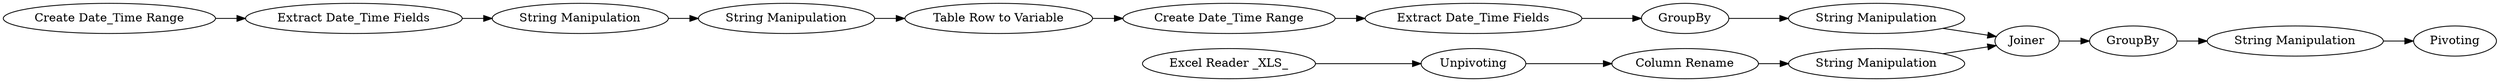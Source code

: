 digraph {
	12 -> 13
	7 -> 8
	1 -> 2
	8 -> 9
	15 -> 16
	16 -> 18
	3 -> 4
	18 -> 17
	13 -> 14
	14 -> 15
	11 -> 12
	9 -> 10
	2 -> 3
	6 -> 7
	4 -> 6
	10 -> 15
	16 [label=GroupBy]
	14 [label="String Manipulation"]
	13 [label="Column Rename"]
	1 [label="Create Date_Time Range"]
	7 [label="Create Date_Time Range"]
	9 [label=GroupBy]
	11 [label="Excel Reader _XLS_"]
	4 [label="String Manipulation"]
	18 [label="String Manipulation"]
	6 [label="Table Row to Variable"]
	8 [label="Extract Date_Time Fields"]
	15 [label=Joiner]
	12 [label=Unpivoting]
	17 [label=Pivoting]
	3 [label="String Manipulation"]
	2 [label="Extract Date_Time Fields"]
	10 [label="String Manipulation"]
	rankdir=LR
}
